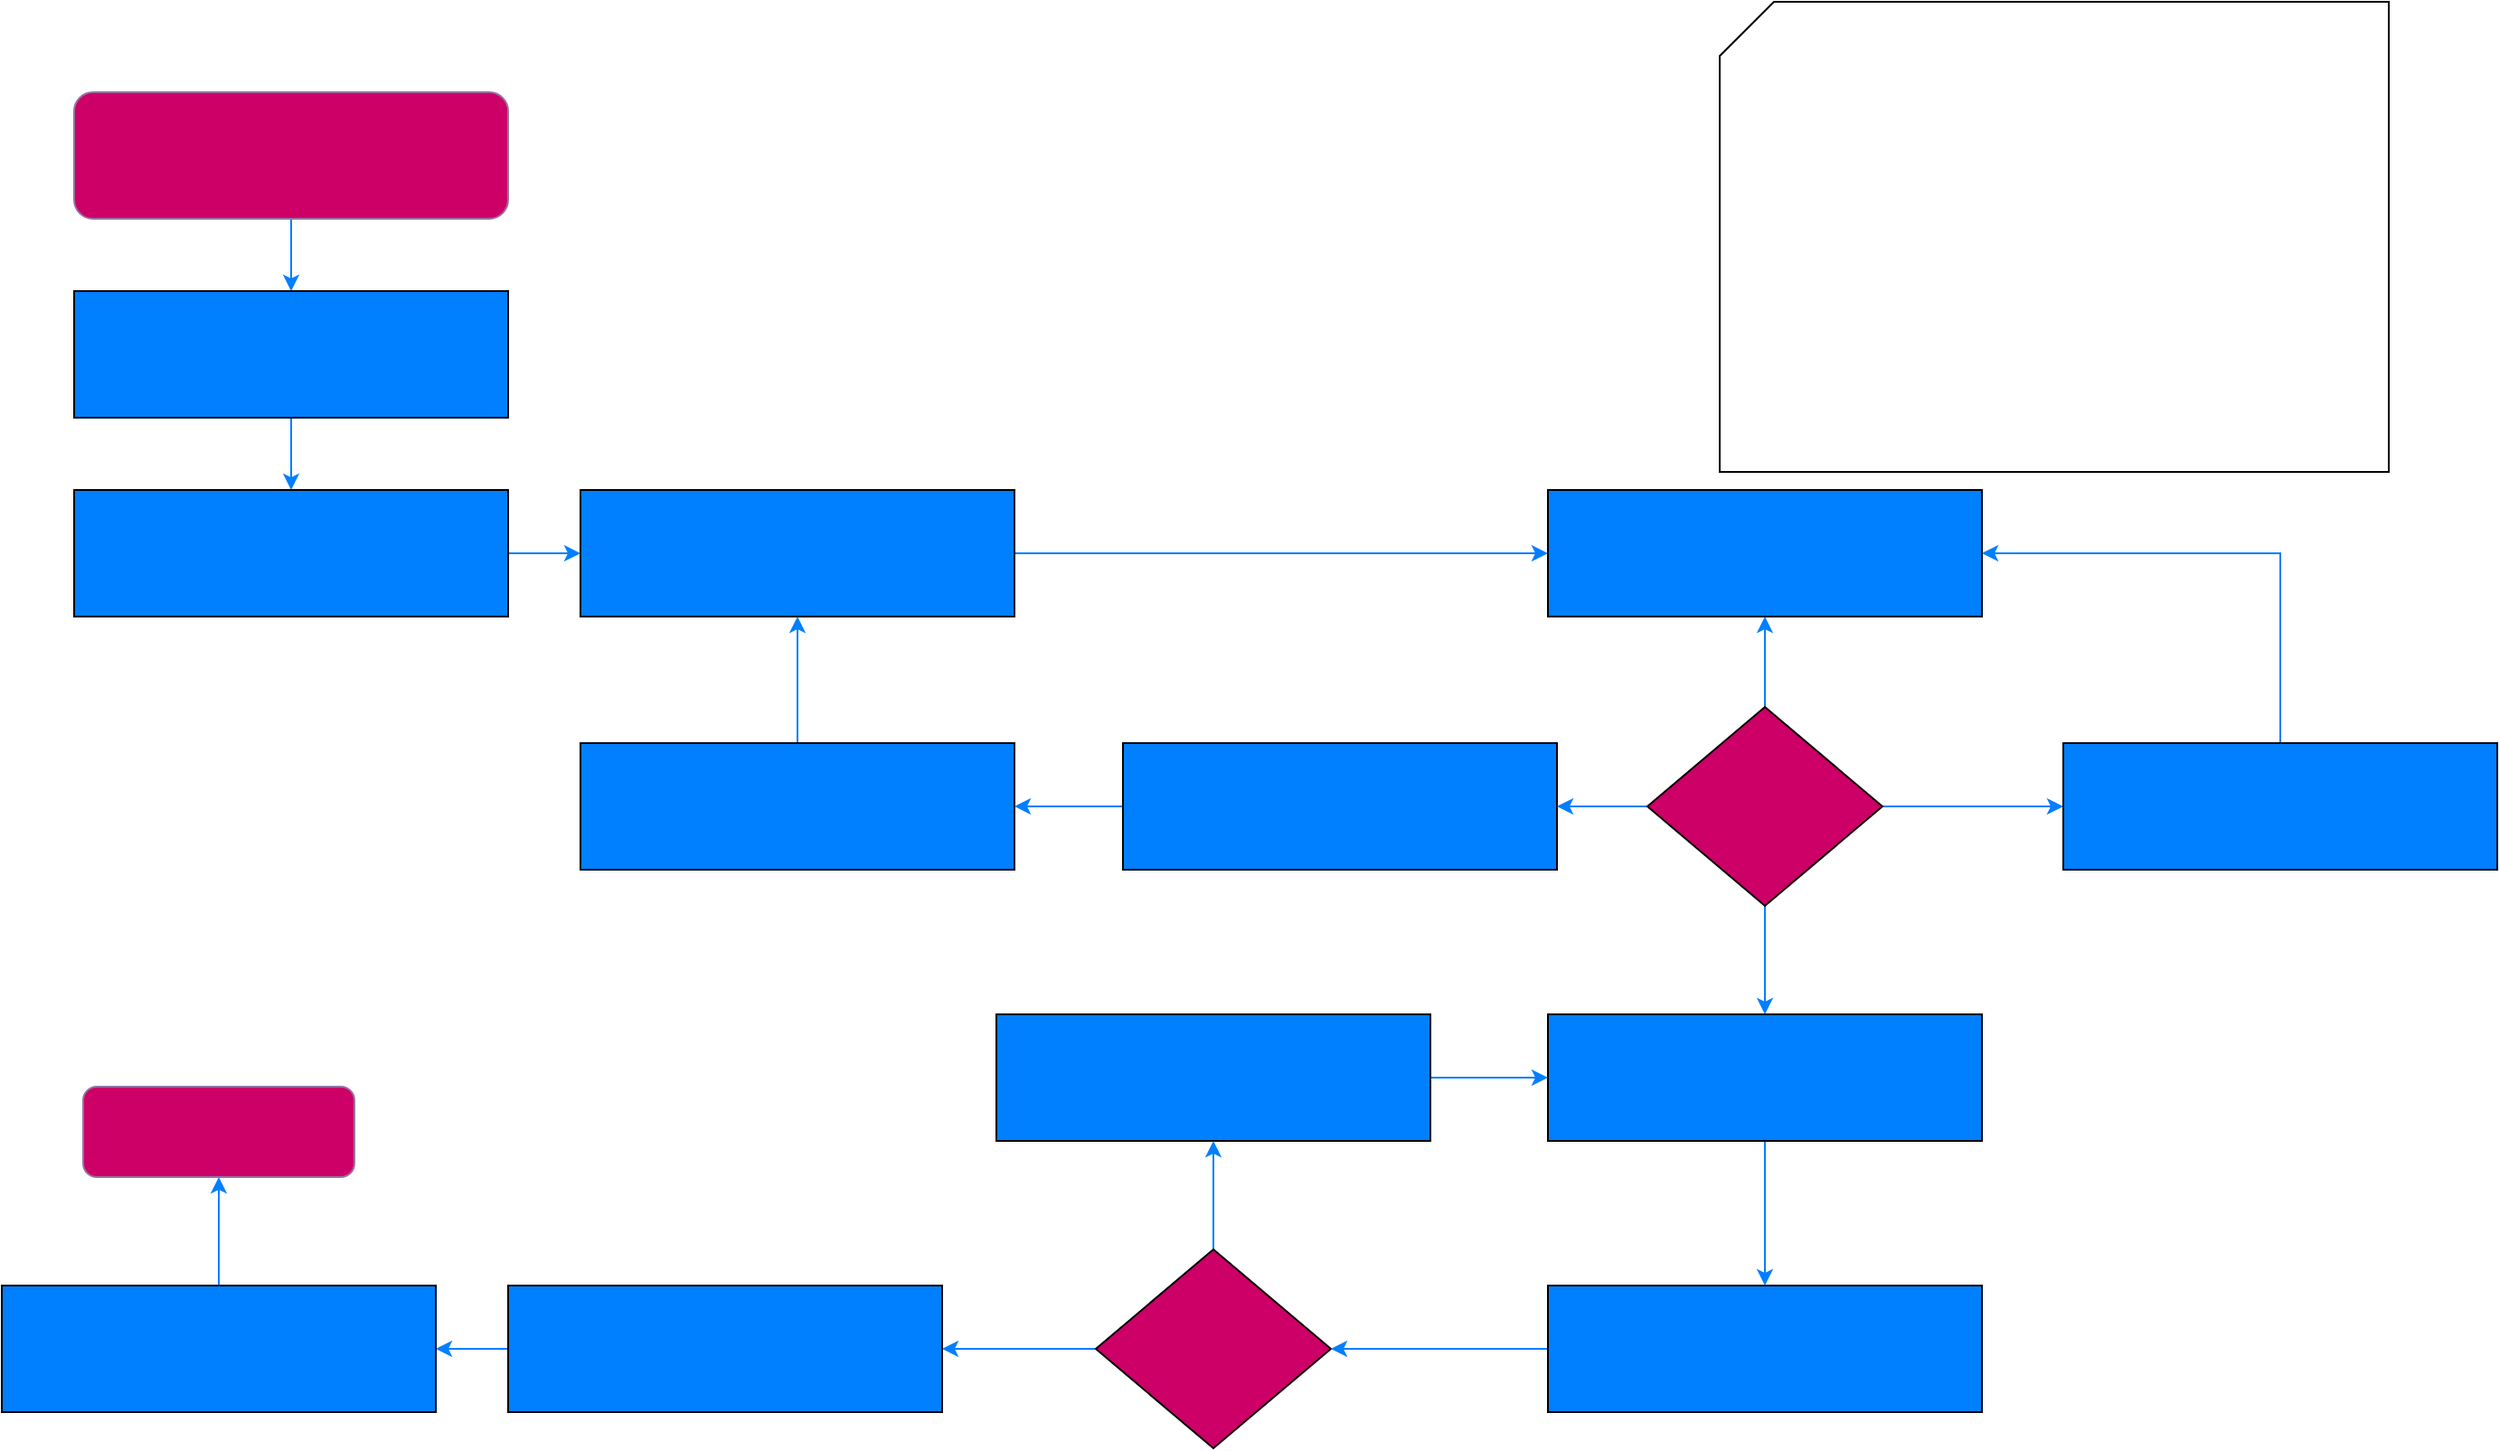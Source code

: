 <mxfile version="13.6.3" type="github">
  <diagram id="wuAjcw8ZN8VVD_lvqfY4" name="Page-1">
    <mxGraphModel dx="1422" dy="762" grid="1" gridSize="10" guides="1" tooltips="1" connect="1" arrows="1" fold="1" page="1" pageScale="1" pageWidth="850" pageHeight="1100" math="0" shadow="0">
      <root>
        <mxCell id="0" />
        <mxCell id="1" parent="0" />
        <mxCell id="bPWfzXcIHY75__R_ka0o-6" style="edgeStyle=orthogonalEdgeStyle;rounded=0;orthogonalLoop=1;jettySize=auto;html=1;exitX=0.5;exitY=1;exitDx=0;exitDy=0;entryX=0.5;entryY=0;entryDx=0;entryDy=0;strokeColor=#007FFF;" edge="1" parent="1" source="bPWfzXcIHY75__R_ka0o-1" target="bPWfzXcIHY75__R_ka0o-2">
          <mxGeometry relative="1" as="geometry" />
        </mxCell>
        <mxCell id="bPWfzXcIHY75__R_ka0o-1" value="" style="rounded=1;whiteSpace=wrap;html=1;strokeColor=#9673a6;fillColor=#CC0066;" vertex="1" parent="1">
          <mxGeometry x="80" y="70" width="240" height="70" as="geometry" />
        </mxCell>
        <mxCell id="bPWfzXcIHY75__R_ka0o-8" style="edgeStyle=orthogonalEdgeStyle;rounded=0;orthogonalLoop=1;jettySize=auto;html=1;exitX=0.5;exitY=1;exitDx=0;exitDy=0;entryX=0.5;entryY=0;entryDx=0;entryDy=0;strokeColor=#007FFF;" edge="1" parent="1" source="bPWfzXcIHY75__R_ka0o-2" target="bPWfzXcIHY75__R_ka0o-7">
          <mxGeometry relative="1" as="geometry" />
        </mxCell>
        <mxCell id="bPWfzXcIHY75__R_ka0o-2" value="" style="rounded=0;whiteSpace=wrap;html=1;fillColor=#007FFF;" vertex="1" parent="1">
          <mxGeometry x="80" y="180" width="240" height="70" as="geometry" />
        </mxCell>
        <mxCell id="bPWfzXcIHY75__R_ka0o-10" style="edgeStyle=orthogonalEdgeStyle;rounded=0;orthogonalLoop=1;jettySize=auto;html=1;exitX=1;exitY=0.5;exitDx=0;exitDy=0;entryX=0;entryY=0.5;entryDx=0;entryDy=0;strokeColor=#007FFF;" edge="1" parent="1" source="bPWfzXcIHY75__R_ka0o-7" target="bPWfzXcIHY75__R_ka0o-9">
          <mxGeometry relative="1" as="geometry" />
        </mxCell>
        <mxCell id="bPWfzXcIHY75__R_ka0o-7" value="" style="rounded=0;whiteSpace=wrap;html=1;fillColor=#007FFF;" vertex="1" parent="1">
          <mxGeometry x="80" y="290" width="240" height="70" as="geometry" />
        </mxCell>
        <mxCell id="bPWfzXcIHY75__R_ka0o-19" style="edgeStyle=orthogonalEdgeStyle;rounded=0;orthogonalLoop=1;jettySize=auto;html=1;exitX=1;exitY=0.5;exitDx=0;exitDy=0;entryX=0;entryY=0.5;entryDx=0;entryDy=0;strokeColor=#007FFF;" edge="1" parent="1" source="bPWfzXcIHY75__R_ka0o-9" target="bPWfzXcIHY75__R_ka0o-17">
          <mxGeometry relative="1" as="geometry" />
        </mxCell>
        <mxCell id="bPWfzXcIHY75__R_ka0o-9" value="" style="rounded=0;whiteSpace=wrap;html=1;fillColor=#007FFF;" vertex="1" parent="1">
          <mxGeometry x="360" y="290" width="240" height="70" as="geometry" />
        </mxCell>
        <mxCell id="bPWfzXcIHY75__R_ka0o-12" value="" style="edgeStyle=orthogonalEdgeStyle;rounded=0;orthogonalLoop=1;jettySize=auto;html=1;strokeColor=#007FFF;" edge="1" parent="1" source="bPWfzXcIHY75__R_ka0o-11" target="bPWfzXcIHY75__R_ka0o-9">
          <mxGeometry relative="1" as="geometry" />
        </mxCell>
        <mxCell id="bPWfzXcIHY75__R_ka0o-11" value="" style="rounded=0;whiteSpace=wrap;html=1;fillColor=#007FFF;" vertex="1" parent="1">
          <mxGeometry x="360" y="430" width="240" height="70" as="geometry" />
        </mxCell>
        <mxCell id="bPWfzXcIHY75__R_ka0o-14" value="" style="edgeStyle=orthogonalEdgeStyle;rounded=0;orthogonalLoop=1;jettySize=auto;html=1;strokeColor=#007FFF;" edge="1" parent="1" source="bPWfzXcIHY75__R_ka0o-13" target="bPWfzXcIHY75__R_ka0o-11">
          <mxGeometry relative="1" as="geometry" />
        </mxCell>
        <mxCell id="bPWfzXcIHY75__R_ka0o-13" value="" style="rounded=0;whiteSpace=wrap;html=1;fillColor=#007FFF;" vertex="1" parent="1">
          <mxGeometry x="660" y="430" width="240" height="70" as="geometry" />
        </mxCell>
        <mxCell id="bPWfzXcIHY75__R_ka0o-16" value="" style="edgeStyle=orthogonalEdgeStyle;rounded=0;orthogonalLoop=1;jettySize=auto;html=1;strokeColor=#007FFF;" edge="1" parent="1" source="bPWfzXcIHY75__R_ka0o-15" target="bPWfzXcIHY75__R_ka0o-13">
          <mxGeometry relative="1" as="geometry" />
        </mxCell>
        <mxCell id="bPWfzXcIHY75__R_ka0o-18" value="" style="edgeStyle=orthogonalEdgeStyle;rounded=0;orthogonalLoop=1;jettySize=auto;html=1;strokeColor=#007FFF;" edge="1" parent="1" source="bPWfzXcIHY75__R_ka0o-15" target="bPWfzXcIHY75__R_ka0o-17">
          <mxGeometry relative="1" as="geometry" />
        </mxCell>
        <mxCell id="bPWfzXcIHY75__R_ka0o-21" value="" style="edgeStyle=orthogonalEdgeStyle;rounded=0;orthogonalLoop=1;jettySize=auto;html=1;strokeColor=#007FFF;" edge="1" parent="1" source="bPWfzXcIHY75__R_ka0o-15" target="bPWfzXcIHY75__R_ka0o-20">
          <mxGeometry relative="1" as="geometry" />
        </mxCell>
        <mxCell id="bPWfzXcIHY75__R_ka0o-37" style="edgeStyle=orthogonalEdgeStyle;rounded=0;orthogonalLoop=1;jettySize=auto;html=1;strokeColor=#007FFF;" edge="1" parent="1" source="bPWfzXcIHY75__R_ka0o-15" target="bPWfzXcIHY75__R_ka0o-36">
          <mxGeometry relative="1" as="geometry" />
        </mxCell>
        <mxCell id="bPWfzXcIHY75__R_ka0o-15" value="" style="rhombus;whiteSpace=wrap;html=1;fillColor=#CC0066;" vertex="1" parent="1">
          <mxGeometry x="950" y="410" width="130" height="110" as="geometry" />
        </mxCell>
        <mxCell id="bPWfzXcIHY75__R_ka0o-17" value="" style="rounded=0;whiteSpace=wrap;html=1;fillColor=#007FFF;" vertex="1" parent="1">
          <mxGeometry x="895" y="290" width="240" height="70" as="geometry" />
        </mxCell>
        <mxCell id="bPWfzXcIHY75__R_ka0o-28" style="edgeStyle=orthogonalEdgeStyle;rounded=0;orthogonalLoop=1;jettySize=auto;html=1;entryX=0.5;entryY=0;entryDx=0;entryDy=0;strokeColor=#007FFF;" edge="1" parent="1" source="bPWfzXcIHY75__R_ka0o-20" target="bPWfzXcIHY75__R_ka0o-26">
          <mxGeometry relative="1" as="geometry" />
        </mxCell>
        <mxCell id="bPWfzXcIHY75__R_ka0o-20" value="" style="rounded=0;whiteSpace=wrap;html=1;fillColor=#007FFF;" vertex="1" parent="1">
          <mxGeometry x="895" y="580" width="240" height="70" as="geometry" />
        </mxCell>
        <mxCell id="bPWfzXcIHY75__R_ka0o-23" value="" style="edgeStyle=orthogonalEdgeStyle;rounded=0;orthogonalLoop=1;jettySize=auto;html=1;strokeColor=#007FFF;" edge="1" parent="1" source="bPWfzXcIHY75__R_ka0o-22" target="bPWfzXcIHY75__R_ka0o-20">
          <mxGeometry relative="1" as="geometry" />
        </mxCell>
        <mxCell id="bPWfzXcIHY75__R_ka0o-22" value="" style="rounded=0;whiteSpace=wrap;html=1;fillColor=#007FFF;" vertex="1" parent="1">
          <mxGeometry x="590" y="580" width="240" height="70" as="geometry" />
        </mxCell>
        <mxCell id="bPWfzXcIHY75__R_ka0o-25" value="" style="edgeStyle=orthogonalEdgeStyle;rounded=0;orthogonalLoop=1;jettySize=auto;html=1;strokeColor=#007FFF;" edge="1" parent="1" source="bPWfzXcIHY75__R_ka0o-24" target="bPWfzXcIHY75__R_ka0o-22">
          <mxGeometry relative="1" as="geometry" />
        </mxCell>
        <mxCell id="bPWfzXcIHY75__R_ka0o-30" value="" style="edgeStyle=orthogonalEdgeStyle;rounded=0;orthogonalLoop=1;jettySize=auto;html=1;strokeColor=#007FFF;" edge="1" parent="1" source="bPWfzXcIHY75__R_ka0o-24" target="bPWfzXcIHY75__R_ka0o-29">
          <mxGeometry relative="1" as="geometry" />
        </mxCell>
        <mxCell id="bPWfzXcIHY75__R_ka0o-24" value="" style="rhombus;whiteSpace=wrap;html=1;fillColor=#CC0066;" vertex="1" parent="1">
          <mxGeometry x="645" y="710" width="130" height="110" as="geometry" />
        </mxCell>
        <mxCell id="bPWfzXcIHY75__R_ka0o-27" style="edgeStyle=orthogonalEdgeStyle;rounded=0;orthogonalLoop=1;jettySize=auto;html=1;entryX=1;entryY=0.5;entryDx=0;entryDy=0;strokeColor=#007FFF;" edge="1" parent="1" source="bPWfzXcIHY75__R_ka0o-26" target="bPWfzXcIHY75__R_ka0o-24">
          <mxGeometry relative="1" as="geometry" />
        </mxCell>
        <mxCell id="bPWfzXcIHY75__R_ka0o-26" value="" style="rounded=0;whiteSpace=wrap;html=1;fillColor=#007FFF;" vertex="1" parent="1">
          <mxGeometry x="895" y="730" width="240" height="70" as="geometry" />
        </mxCell>
        <mxCell id="bPWfzXcIHY75__R_ka0o-32" value="" style="edgeStyle=orthogonalEdgeStyle;rounded=0;orthogonalLoop=1;jettySize=auto;html=1;strokeColor=#007FFF;" edge="1" parent="1" source="bPWfzXcIHY75__R_ka0o-29" target="bPWfzXcIHY75__R_ka0o-31">
          <mxGeometry relative="1" as="geometry" />
        </mxCell>
        <mxCell id="bPWfzXcIHY75__R_ka0o-29" value="" style="rounded=0;whiteSpace=wrap;html=1;fillColor=#007FFF;" vertex="1" parent="1">
          <mxGeometry x="320" y="730" width="240" height="70" as="geometry" />
        </mxCell>
        <mxCell id="bPWfzXcIHY75__R_ka0o-34" value="" style="edgeStyle=orthogonalEdgeStyle;rounded=0;orthogonalLoop=1;jettySize=auto;html=1;strokeColor=#007FFF;" edge="1" parent="1" source="bPWfzXcIHY75__R_ka0o-31" target="bPWfzXcIHY75__R_ka0o-33">
          <mxGeometry relative="1" as="geometry" />
        </mxCell>
        <mxCell id="bPWfzXcIHY75__R_ka0o-31" value="" style="rounded=0;whiteSpace=wrap;html=1;fillColor=#007FFF;" vertex="1" parent="1">
          <mxGeometry x="40" y="730" width="240" height="70" as="geometry" />
        </mxCell>
        <mxCell id="bPWfzXcIHY75__R_ka0o-33" value="" style="rounded=1;whiteSpace=wrap;html=1;strokeColor=#9673a6;fillColor=#CC0066;" vertex="1" parent="1">
          <mxGeometry x="85" y="620" width="150" height="50" as="geometry" />
        </mxCell>
        <mxCell id="bPWfzXcIHY75__R_ka0o-35" value="" style="shape=card;whiteSpace=wrap;html=1;" vertex="1" parent="1">
          <mxGeometry x="990" y="20" width="370" height="260" as="geometry" />
        </mxCell>
        <mxCell id="bPWfzXcIHY75__R_ka0o-38" style="edgeStyle=orthogonalEdgeStyle;rounded=0;orthogonalLoop=1;jettySize=auto;html=1;entryX=1;entryY=0.5;entryDx=0;entryDy=0;strokeColor=#007FFF;" edge="1" parent="1" source="bPWfzXcIHY75__R_ka0o-36" target="bPWfzXcIHY75__R_ka0o-17">
          <mxGeometry relative="1" as="geometry">
            <Array as="points">
              <mxPoint x="1300" y="325" />
            </Array>
          </mxGeometry>
        </mxCell>
        <mxCell id="bPWfzXcIHY75__R_ka0o-36" value="" style="rounded=0;whiteSpace=wrap;html=1;fillColor=#007FFF;" vertex="1" parent="1">
          <mxGeometry x="1180" y="430" width="240" height="70" as="geometry" />
        </mxCell>
      </root>
    </mxGraphModel>
  </diagram>
</mxfile>

